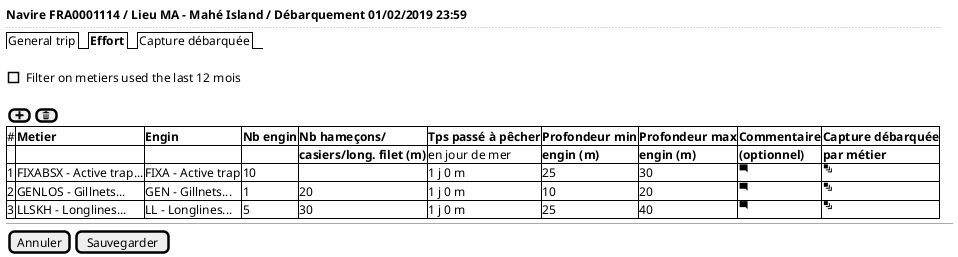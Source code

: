 @startsalt
{
  <b>Navire FRA0001114 / Lieu MA - Mahé Island / Débarquement 01/02/2019 23:59
  ..
  {/ General trip | <b>Effort | Capture débarquée }
  .
  [] Filter on metiers used the last 12 mois
  .
  {[<&plus>]  | [<&trash>]}

  {#
  # | <b>Metier                | <b>Engin   | <b>Nb engin | <b>Nb hameçons/             | <b>Tps passé à pêcher | <b>Profondeur min | <b>Profondeur max  | <b>Commentaire  | <b>Capture débarquée
  . | .                        | .          | .           | <b>casiers/long. filet (m)  | en jour de mer        | <b>engin (m)      | <b>engin (m)       | <b>(optionnel)  | <b>par métier
  1 | FIXABSX - Active trap... | FIXA - Active trap   | 10 | . | 1 j 0 m | 25 | 30 | <&comment-square> | <&layers>
  2 | GENLOS - Gillnets...     | GEN - Gillnets...    | 1 | 20 | 1 j 0 m | 10 | 20 | <&comment-square> | <&layers>
  3 | LLSKH - Longlines...     | LL - Longlines...    | 5 | 30 | 1 j 0 m | 25 | 40 | <&comment-square> | <&layers>
  }

  -- | --

  {[Annuler] | [Sauvegarder]}
}
@endsalt


